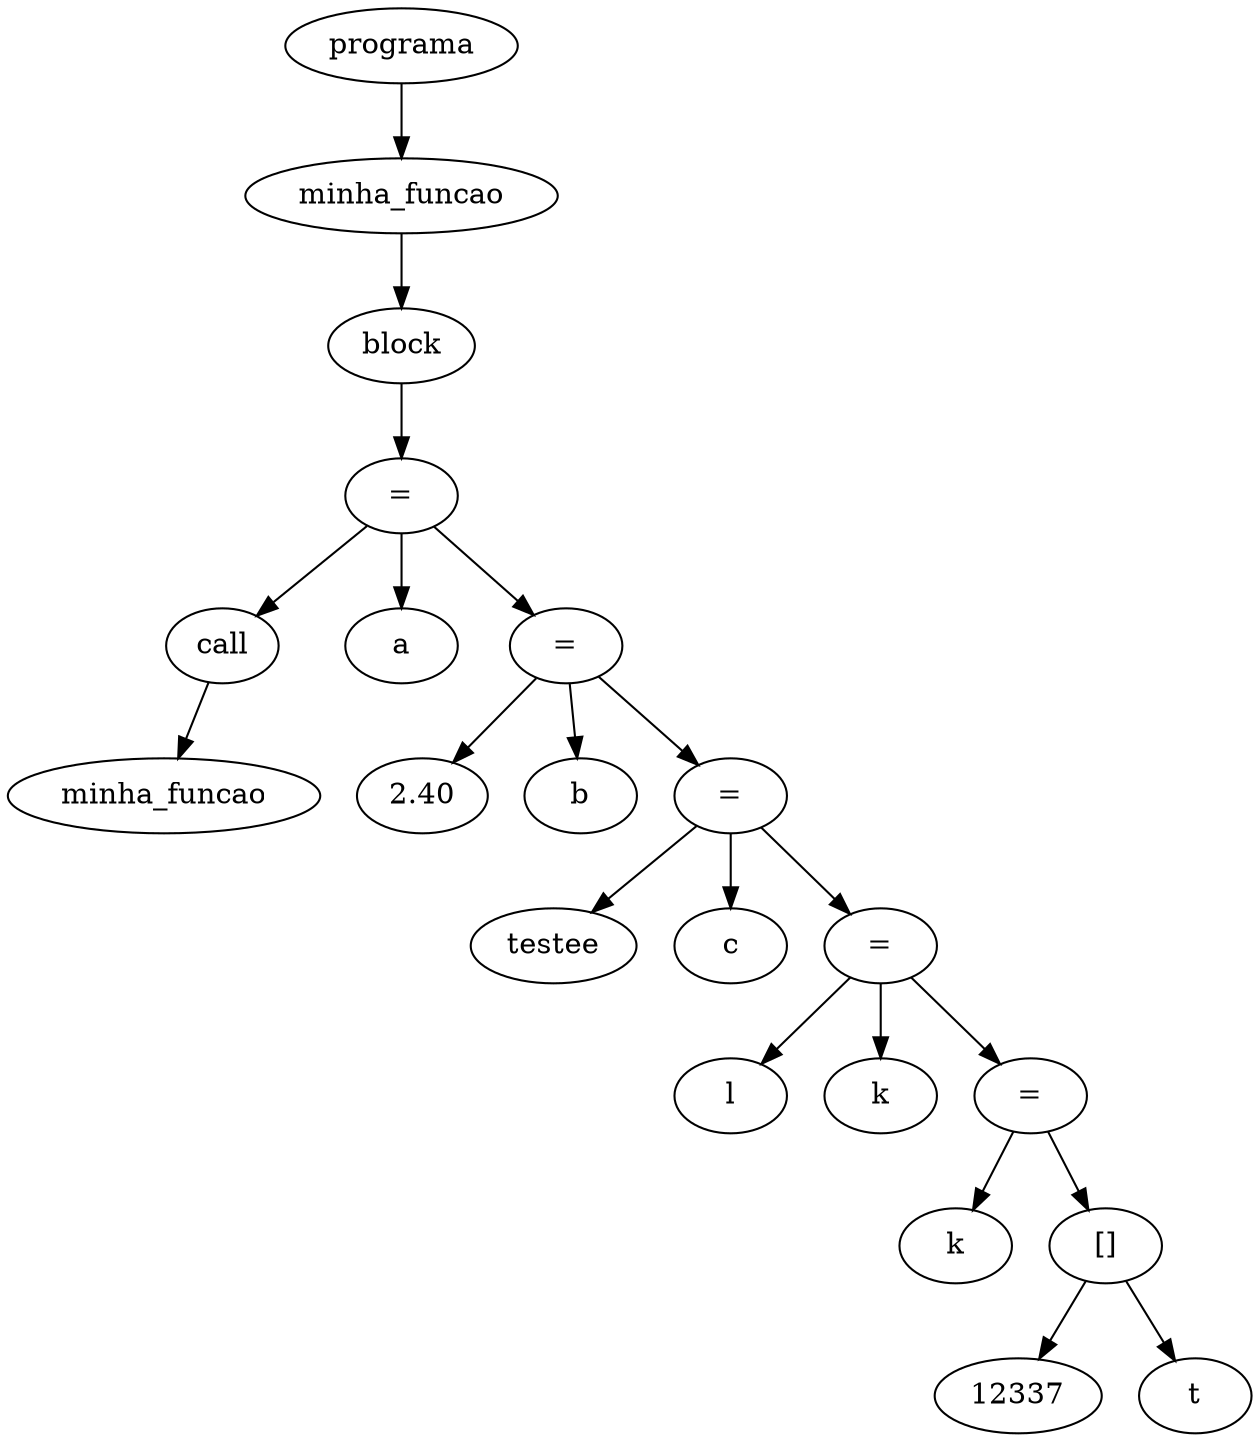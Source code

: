 digraph G {
node_0x22b7ff0 [label="call"]
node_0x22b8020 [label="minha_funcao"]
node_0x22b7ff0 -> node_0x22b8020
node_0x22b8070 [label="="]
node_0x22b80a0 [label="a"]
node_0x22b8070 -> node_0x22b80a0
node_0x22b8070 -> node_0x22b7ff0
node_0x22c1e10 [label="2.40"]
node_0x22c1e40 [label="="]
node_0x22c1e70 [label="b"]
node_0x22c1e40 -> node_0x22c1e70
node_0x22c1e40 -> node_0x22c1e10
node_0x22cbbe0 [label="testee"]
node_0x22cbc10 [label="="]
node_0x22cbc40 [label="c"]
node_0x22cbc10 -> node_0x22cbc40
node_0x22cbc10 -> node_0x22cbbe0
node_0x22d59b0 [label="l"]
node_0x22d59e0 [label="="]
node_0x22d5a10 [label="k"]
node_0x22d59e0 -> node_0x22d5a10
node_0x22d59e0 -> node_0x22d59b0
node_0x22da930 [label="12337"]
node_0x22df7f0 [label="k"]
node_0x22df820 [label="="]
node_0x22df850 [label="[]"]
node_0x22df880 [label="t"]
node_0x22df820 -> node_0x22df850
node_0x22df820 -> node_0x22df7f0
node_0x22df850 -> node_0x22df880
node_0x22df850 -> node_0x22da930
node_0x22d59e0 -> node_0x22df820
node_0x22cbc10 -> node_0x22d59e0
node_0x22c1e40 -> node_0x22cbc10
node_0x22b8070 -> node_0x22c1e40
node_0x22df8f0 [label="block"]
node_0x22df8f0 -> node_0x22b8070
node_0x22df940 [label="minha_funcao"]
node_0x22df940 -> node_0x22df8f0
node_0x22df990 [label="programa"]
node_0x22df990 -> node_0x22df940
}
